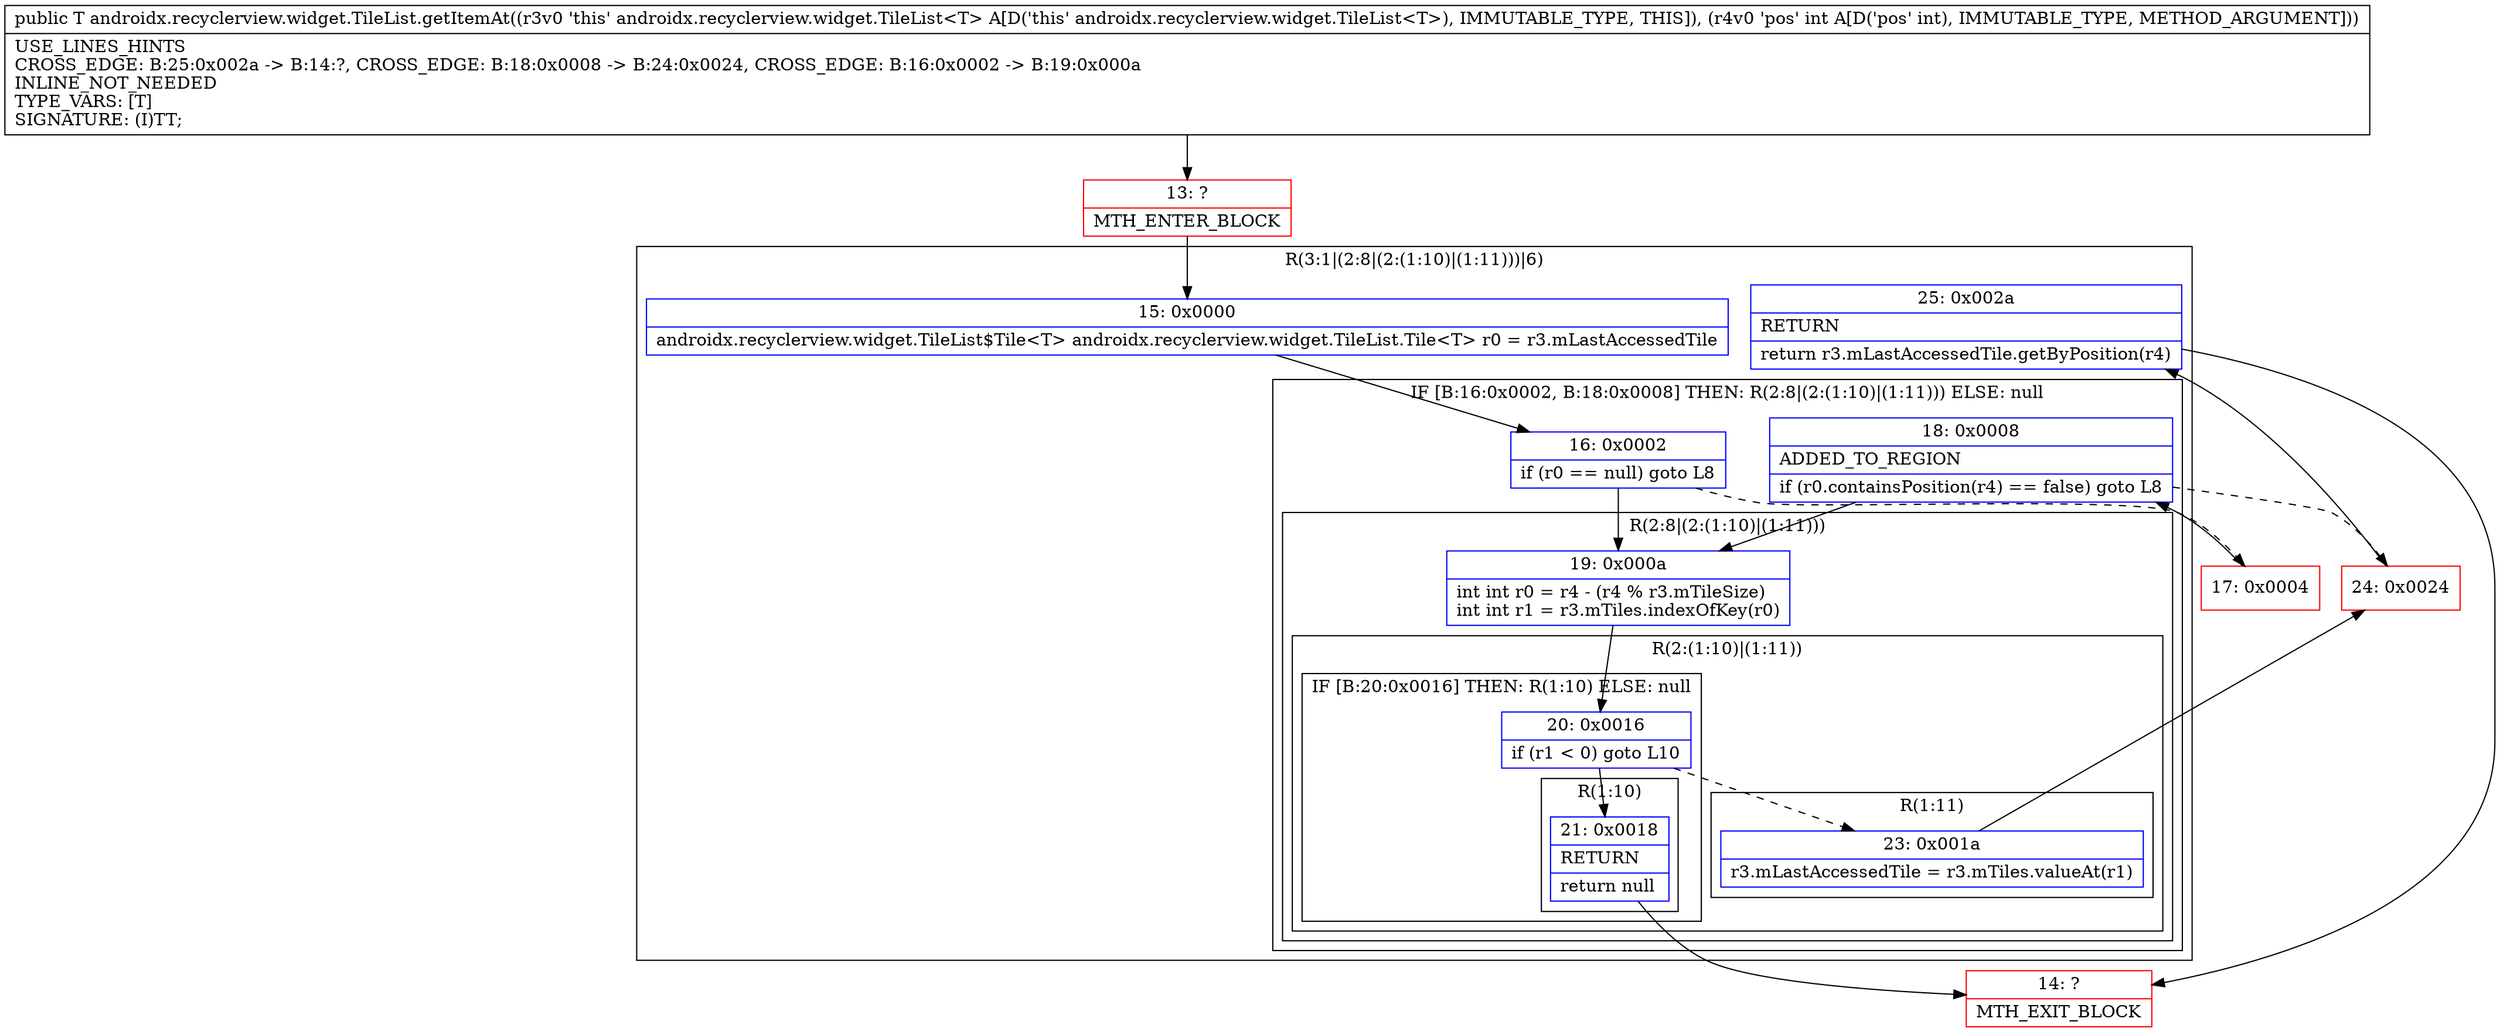 digraph "CFG forandroidx.recyclerview.widget.TileList.getItemAt(I)Ljava\/lang\/Object;" {
subgraph cluster_Region_536489250 {
label = "R(3:1|(2:8|(2:(1:10)|(1:11)))|6)";
node [shape=record,color=blue];
Node_15 [shape=record,label="{15\:\ 0x0000|androidx.recyclerview.widget.TileList$Tile\<T\> androidx.recyclerview.widget.TileList.Tile\<T\> r0 = r3.mLastAccessedTile\l}"];
subgraph cluster_IfRegion_936232928 {
label = "IF [B:16:0x0002, B:18:0x0008] THEN: R(2:8|(2:(1:10)|(1:11))) ELSE: null";
node [shape=record,color=blue];
Node_16 [shape=record,label="{16\:\ 0x0002|if (r0 == null) goto L8\l}"];
Node_18 [shape=record,label="{18\:\ 0x0008|ADDED_TO_REGION\l|if (r0.containsPosition(r4) == false) goto L8\l}"];
subgraph cluster_Region_1601268207 {
label = "R(2:8|(2:(1:10)|(1:11)))";
node [shape=record,color=blue];
Node_19 [shape=record,label="{19\:\ 0x000a|int int r0 = r4 \- (r4 % r3.mTileSize)\lint int r1 = r3.mTiles.indexOfKey(r0)\l}"];
subgraph cluster_Region_1695093493 {
label = "R(2:(1:10)|(1:11))";
node [shape=record,color=blue];
subgraph cluster_IfRegion_1932503678 {
label = "IF [B:20:0x0016] THEN: R(1:10) ELSE: null";
node [shape=record,color=blue];
Node_20 [shape=record,label="{20\:\ 0x0016|if (r1 \< 0) goto L10\l}"];
subgraph cluster_Region_1273987467 {
label = "R(1:10)";
node [shape=record,color=blue];
Node_21 [shape=record,label="{21\:\ 0x0018|RETURN\l|return null\l}"];
}
}
subgraph cluster_Region_1039272452 {
label = "R(1:11)";
node [shape=record,color=blue];
Node_23 [shape=record,label="{23\:\ 0x001a|r3.mLastAccessedTile = r3.mTiles.valueAt(r1)\l}"];
}
}
}
}
Node_25 [shape=record,label="{25\:\ 0x002a|RETURN\l|return r3.mLastAccessedTile.getByPosition(r4)\l}"];
}
Node_13 [shape=record,color=red,label="{13\:\ ?|MTH_ENTER_BLOCK\l}"];
Node_17 [shape=record,color=red,label="{17\:\ 0x0004}"];
Node_24 [shape=record,color=red,label="{24\:\ 0x0024}"];
Node_14 [shape=record,color=red,label="{14\:\ ?|MTH_EXIT_BLOCK\l}"];
MethodNode[shape=record,label="{public T androidx.recyclerview.widget.TileList.getItemAt((r3v0 'this' androidx.recyclerview.widget.TileList\<T\> A[D('this' androidx.recyclerview.widget.TileList\<T\>), IMMUTABLE_TYPE, THIS]), (r4v0 'pos' int A[D('pos' int), IMMUTABLE_TYPE, METHOD_ARGUMENT]))  | USE_LINES_HINTS\lCROSS_EDGE: B:25:0x002a \-\> B:14:?, CROSS_EDGE: B:18:0x0008 \-\> B:24:0x0024, CROSS_EDGE: B:16:0x0002 \-\> B:19:0x000a\lINLINE_NOT_NEEDED\lTYPE_VARS: [T]\lSIGNATURE: (I)TT;\l}"];
MethodNode -> Node_13;Node_15 -> Node_16;
Node_16 -> Node_17[style=dashed];
Node_16 -> Node_19;
Node_18 -> Node_19;
Node_18 -> Node_24[style=dashed];
Node_19 -> Node_20;
Node_20 -> Node_21;
Node_20 -> Node_23[style=dashed];
Node_21 -> Node_14;
Node_23 -> Node_24;
Node_25 -> Node_14;
Node_13 -> Node_15;
Node_17 -> Node_18;
Node_24 -> Node_25;
}

